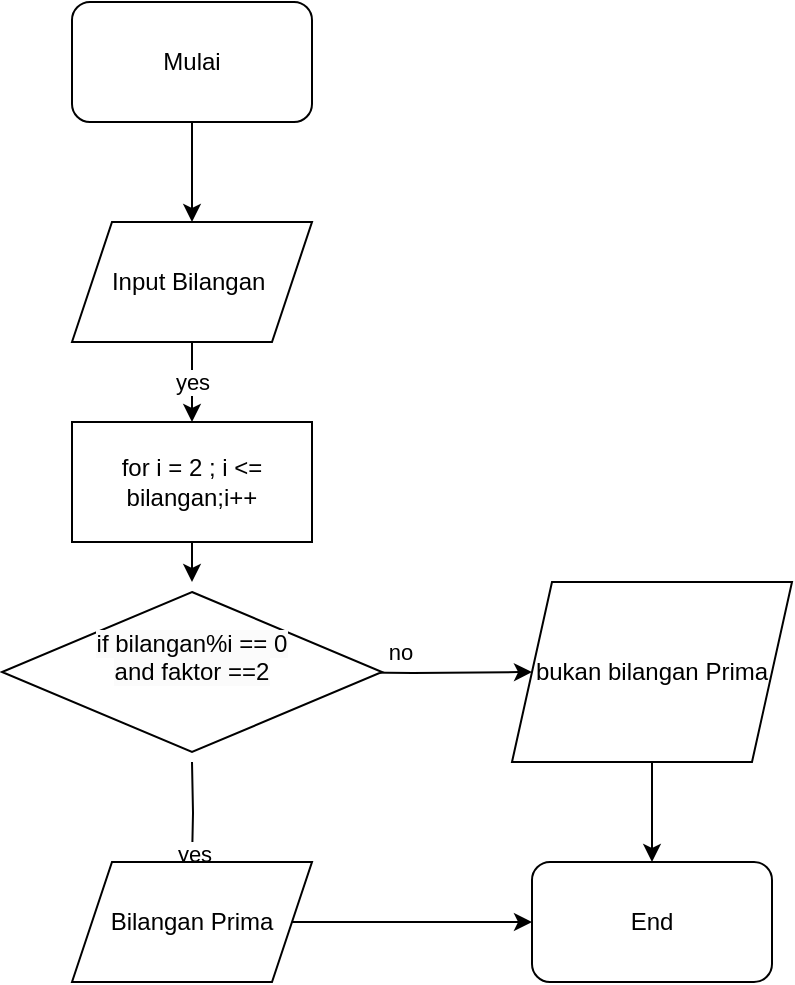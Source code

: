 <mxfile version="20.8.20" type="device"><diagram id="C5RBs43oDa-KdzZeNtuy" name="Page-1"><mxGraphModel dx="375" dy="423" grid="1" gridSize="10" guides="1" tooltips="1" connect="1" arrows="1" fold="1" page="1" pageScale="1" pageWidth="827" pageHeight="1169" math="0" shadow="0"><root><mxCell id="WIyWlLk6GJQsqaUBKTNV-0"/><mxCell id="WIyWlLk6GJQsqaUBKTNV-1" parent="WIyWlLk6GJQsqaUBKTNV-0"/><mxCell id="4CrBZ3mIzZuHM9-5I4FK-5" value="" style="edgeStyle=orthogonalEdgeStyle;rounded=0;orthogonalLoop=1;jettySize=auto;html=1;" parent="WIyWlLk6GJQsqaUBKTNV-1" source="4CrBZ3mIzZuHM9-5I4FK-0" target="4CrBZ3mIzZuHM9-5I4FK-1" edge="1"><mxGeometry relative="1" as="geometry"/></mxCell><mxCell id="4CrBZ3mIzZuHM9-5I4FK-0" value="Mulai" style="rounded=1;whiteSpace=wrap;html=1;" parent="WIyWlLk6GJQsqaUBKTNV-1" vertex="1"><mxGeometry x="160" y="50" width="120" height="60" as="geometry"/></mxCell><mxCell id="4CrBZ3mIzZuHM9-5I4FK-21" value="yes" style="edgeStyle=orthogonalEdgeStyle;rounded=0;orthogonalLoop=1;jettySize=auto;html=1;" parent="WIyWlLk6GJQsqaUBKTNV-1" source="4CrBZ3mIzZuHM9-5I4FK-1" target="4CrBZ3mIzZuHM9-5I4FK-20" edge="1"><mxGeometry relative="1" as="geometry"/></mxCell><mxCell id="4CrBZ3mIzZuHM9-5I4FK-1" value="Input Bilangan&amp;nbsp;" style="shape=parallelogram;perimeter=parallelogramPerimeter;whiteSpace=wrap;html=1;fixedSize=1;" parent="WIyWlLk6GJQsqaUBKTNV-1" vertex="1"><mxGeometry x="160" y="160" width="120" height="60" as="geometry"/></mxCell><mxCell id="4CrBZ3mIzZuHM9-5I4FK-15" value="yes" style="edgeStyle=orthogonalEdgeStyle;rounded=0;orthogonalLoop=1;jettySize=auto;html=1;" parent="WIyWlLk6GJQsqaUBKTNV-1" target="4CrBZ3mIzZuHM9-5I4FK-14" edge="1"><mxGeometry y="20" relative="1" as="geometry"><mxPoint as="offset"/><mxPoint x="220" y="430" as="sourcePoint"/></mxGeometry></mxCell><mxCell id="4CrBZ3mIzZuHM9-5I4FK-17" value="no" style="edgeStyle=orthogonalEdgeStyle;rounded=0;orthogonalLoop=1;jettySize=auto;html=1;" parent="WIyWlLk6GJQsqaUBKTNV-1" target="4CrBZ3mIzZuHM9-5I4FK-16" edge="1"><mxGeometry x="-0.2" y="10" relative="1" as="geometry"><mxPoint as="offset"/><mxPoint x="280" y="385" as="sourcePoint"/></mxGeometry></mxCell><mxCell id="4CrBZ3mIzZuHM9-5I4FK-25" value="" style="edgeStyle=orthogonalEdgeStyle;rounded=0;orthogonalLoop=1;jettySize=auto;html=1;" parent="WIyWlLk6GJQsqaUBKTNV-1" source="4CrBZ3mIzZuHM9-5I4FK-14" target="4CrBZ3mIzZuHM9-5I4FK-23" edge="1"><mxGeometry relative="1" as="geometry"/></mxCell><mxCell id="4CrBZ3mIzZuHM9-5I4FK-14" value="Bilangan Prima" style="shape=parallelogram;perimeter=parallelogramPerimeter;whiteSpace=wrap;html=1;fixedSize=1;" parent="WIyWlLk6GJQsqaUBKTNV-1" vertex="1"><mxGeometry x="160" y="480" width="120" height="60" as="geometry"/></mxCell><mxCell id="4CrBZ3mIzZuHM9-5I4FK-24" value="" style="edgeStyle=orthogonalEdgeStyle;rounded=0;orthogonalLoop=1;jettySize=auto;html=1;" parent="WIyWlLk6GJQsqaUBKTNV-1" source="4CrBZ3mIzZuHM9-5I4FK-16" target="4CrBZ3mIzZuHM9-5I4FK-23" edge="1"><mxGeometry relative="1" as="geometry"/></mxCell><mxCell id="4CrBZ3mIzZuHM9-5I4FK-16" value="bukan bilangan Prima" style="shape=parallelogram;perimeter=parallelogramPerimeter;whiteSpace=wrap;html=1;fixedSize=1;rounded=0;" parent="WIyWlLk6GJQsqaUBKTNV-1" vertex="1"><mxGeometry x="380" y="340" width="140" height="90" as="geometry"/></mxCell><mxCell id="4CrBZ3mIzZuHM9-5I4FK-22" value="" style="edgeStyle=orthogonalEdgeStyle;rounded=0;orthogonalLoop=1;jettySize=auto;html=1;" parent="WIyWlLk6GJQsqaUBKTNV-1" source="4CrBZ3mIzZuHM9-5I4FK-20" edge="1"><mxGeometry relative="1" as="geometry"><mxPoint x="220" y="340" as="targetPoint"/></mxGeometry></mxCell><mxCell id="4CrBZ3mIzZuHM9-5I4FK-20" value="for i = 2 ; i &amp;lt;= bilangan;i++" style="rounded=0;whiteSpace=wrap;html=1;" parent="WIyWlLk6GJQsqaUBKTNV-1" vertex="1"><mxGeometry x="160" y="260" width="120" height="60" as="geometry"/></mxCell><mxCell id="4CrBZ3mIzZuHM9-5I4FK-23" value="End" style="rounded=1;whiteSpace=wrap;html=1;" parent="WIyWlLk6GJQsqaUBKTNV-1" vertex="1"><mxGeometry x="390" y="480" width="120" height="60" as="geometry"/></mxCell><mxCell id="YaaDCISuSTJwjIa6-tpx-2" value="&#10;&lt;span style=&quot;color: rgb(0, 0, 0); font-family: Helvetica; font-size: 12px; font-style: normal; font-variant-ligatures: normal; font-variant-caps: normal; font-weight: 400; letter-spacing: normal; orphans: 2; text-align: center; text-indent: 0px; text-transform: none; widows: 2; word-spacing: 0px; -webkit-text-stroke-width: 0px; background-color: rgb(251, 251, 251); text-decoration-thickness: initial; text-decoration-style: initial; text-decoration-color: initial; float: none; display: inline !important;&quot;&gt;if bilangan%i == 0&lt;/span&gt;&lt;br style=&quot;border-color: var(--border-color); color: rgb(0, 0, 0); font-family: Helvetica; font-size: 12px; font-style: normal; font-variant-ligatures: normal; font-variant-caps: normal; font-weight: 400; letter-spacing: normal; orphans: 2; text-align: center; text-indent: 0px; text-transform: none; widows: 2; word-spacing: 0px; -webkit-text-stroke-width: 0px; background-color: rgb(251, 251, 251); text-decoration-thickness: initial; text-decoration-style: initial; text-decoration-color: initial;&quot;&gt;&lt;span style=&quot;color: rgb(0, 0, 0); font-family: Helvetica; font-size: 12px; font-style: normal; font-variant-ligatures: normal; font-variant-caps: normal; font-weight: 400; letter-spacing: normal; orphans: 2; text-align: center; text-indent: 0px; text-transform: none; widows: 2; word-spacing: 0px; -webkit-text-stroke-width: 0px; background-color: rgb(251, 251, 251); text-decoration-thickness: initial; text-decoration-style: initial; text-decoration-color: initial; float: none; display: inline !important;&quot;&gt;and faktor ==2&lt;/span&gt;&#10;&#10;" style="rhombus;whiteSpace=wrap;html=1;" vertex="1" parent="WIyWlLk6GJQsqaUBKTNV-1"><mxGeometry x="125" y="345" width="190" height="80" as="geometry"/></mxCell></root></mxGraphModel></diagram></mxfile>